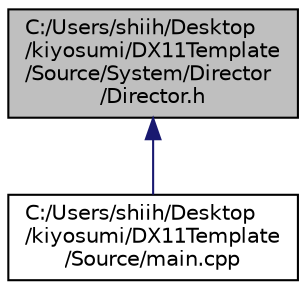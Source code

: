 digraph "C:/Users/shiih/Desktop/kiyosumi/DX11Template/Source/System/Director/Director.h"
{
 // LATEX_PDF_SIZE
  edge [fontname="Helvetica",fontsize="10",labelfontname="Helvetica",labelfontsize="10"];
  node [fontname="Helvetica",fontsize="10",shape=record];
  Node1 [label="C:/Users/shiih/Desktop\l/kiyosumi/DX11Template\l/Source/System/Director\l/Director.h",height=0.2,width=0.4,color="black", fillcolor="grey75", style="filled", fontcolor="black",tooltip="プログラムの管理"];
  Node1 -> Node2 [dir="back",color="midnightblue",fontsize="10",style="solid",fontname="Helvetica"];
  Node2 [label="C:/Users/shiih/Desktop\l/kiyosumi/DX11Template\l/Source/main.cpp",height=0.2,width=0.4,color="black", fillcolor="white", style="filled",URL="$main_8cpp.html",tooltip="実行したときにここから始まる"];
}
